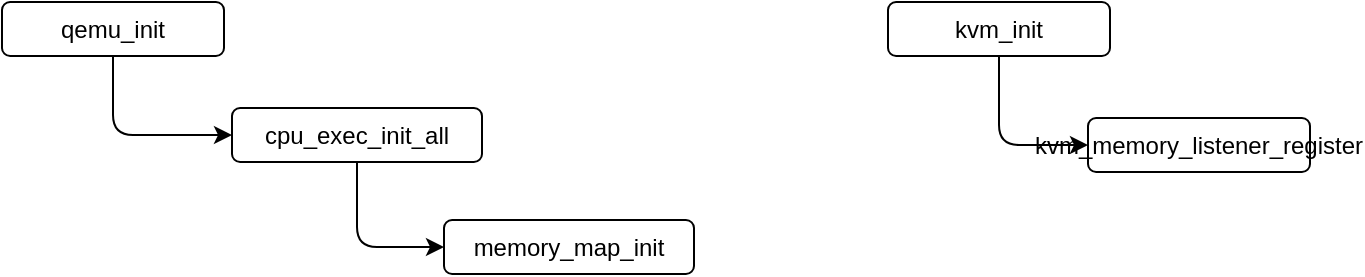 <mxfile version="24.7.6">
  <diagram name="第 1 页" id="hw7YY8da2ZbIFUqbdpeP">
    <mxGraphModel dx="1202" dy="331" grid="0" gridSize="10" guides="1" tooltips="1" connect="1" arrows="1" fold="1" page="1" pageScale="1" pageWidth="827" pageHeight="1169" math="0" shadow="0">
      <root>
        <mxCell id="0" />
        <mxCell id="1" parent="0" />
        <mxCell id="E4EquZNwHRFTvcGyE8CQ-3" style="edgeStyle=orthogonalEdgeStyle;rounded=1;orthogonalLoop=1;jettySize=auto;html=1;exitX=0.5;exitY=1;exitDx=0;exitDy=0;entryX=0;entryY=0.5;entryDx=0;entryDy=0;curved=0;" edge="1" parent="1" source="E4EquZNwHRFTvcGyE8CQ-1" target="E4EquZNwHRFTvcGyE8CQ-2">
          <mxGeometry relative="1" as="geometry" />
        </mxCell>
        <mxCell id="E4EquZNwHRFTvcGyE8CQ-1" value="qemu_init" style="rounded=1;whiteSpace=wrap;html=1;" vertex="1" parent="1">
          <mxGeometry x="45" y="47" width="111" height="27" as="geometry" />
        </mxCell>
        <mxCell id="E4EquZNwHRFTvcGyE8CQ-6" style="edgeStyle=orthogonalEdgeStyle;rounded=1;orthogonalLoop=1;jettySize=auto;html=1;exitX=0.5;exitY=1;exitDx=0;exitDy=0;entryX=0;entryY=0.5;entryDx=0;entryDy=0;curved=0;" edge="1" parent="1" source="E4EquZNwHRFTvcGyE8CQ-2" target="E4EquZNwHRFTvcGyE8CQ-4">
          <mxGeometry relative="1" as="geometry" />
        </mxCell>
        <mxCell id="E4EquZNwHRFTvcGyE8CQ-2" value="cpu_exec_init_all" style="rounded=1;whiteSpace=wrap;html=1;" vertex="1" parent="1">
          <mxGeometry x="160" y="100" width="125" height="27" as="geometry" />
        </mxCell>
        <mxCell id="E4EquZNwHRFTvcGyE8CQ-4" value="memory_map_init" style="rounded=1;whiteSpace=wrap;html=1;" vertex="1" parent="1">
          <mxGeometry x="266" y="156" width="125" height="27" as="geometry" />
        </mxCell>
        <mxCell id="E4EquZNwHRFTvcGyE8CQ-9" style="edgeStyle=orthogonalEdgeStyle;rounded=1;orthogonalLoop=1;jettySize=auto;html=1;exitX=0.5;exitY=1;exitDx=0;exitDy=0;entryX=0;entryY=0.5;entryDx=0;entryDy=0;curved=0;" edge="1" parent="1" source="E4EquZNwHRFTvcGyE8CQ-7" target="E4EquZNwHRFTvcGyE8CQ-8">
          <mxGeometry relative="1" as="geometry" />
        </mxCell>
        <mxCell id="E4EquZNwHRFTvcGyE8CQ-7" value="kvm_init" style="rounded=1;whiteSpace=wrap;html=1;" vertex="1" parent="1">
          <mxGeometry x="488" y="47" width="111" height="27" as="geometry" />
        </mxCell>
        <mxCell id="E4EquZNwHRFTvcGyE8CQ-8" value="kvm_memory_listener_register" style="rounded=1;whiteSpace=wrap;html=1;" vertex="1" parent="1">
          <mxGeometry x="588" y="105" width="111" height="27" as="geometry" />
        </mxCell>
      </root>
    </mxGraphModel>
  </diagram>
</mxfile>
